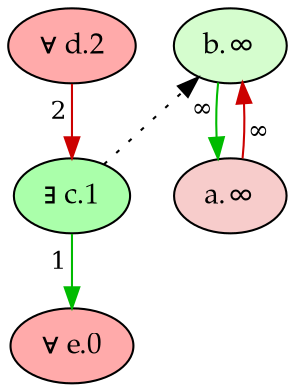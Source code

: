digraph {
    rankdir="TB"
    node [style=filled fontname="Palatino" fontsize=14]
    node [fillcolor="#AAFFAA"]
    "c" [label="∃ c.1"]
    node [fillcolor="#FFAAAA"]
    "e" [label="∀ e.0"]
    "d" [label="∀ d.2"]
    node [fillcolor="#d5fdce"]
    "b" [label="b.∞"]
    node [fillcolor="#f7cccb"]
    "a" [label="a.∞"]
    edge[labeldistance=1.5 fontsize=12]
    edge [color="#00BB00" style="solid" dir="forward" taillabel="∞"]
           "b" -> "a" 
    edge [color="#CC0000" style="solid" dir="forward" taillabel="∞"]
           "a" -> "b" 
    edge [color="#CC0000" style="solid" dir="forward" taillabel="2"]
           "d" -> "c" 
    edge [color="#00BB00" style="solid" dir="forward" taillabel="1"]
           "c" -> "e" 
    edge [color="black" style="dotted" dir="forward" taillabel="" constraint=false]
           "c" -> "b" 
    {rank = max e}
    {rank = min d}
}
